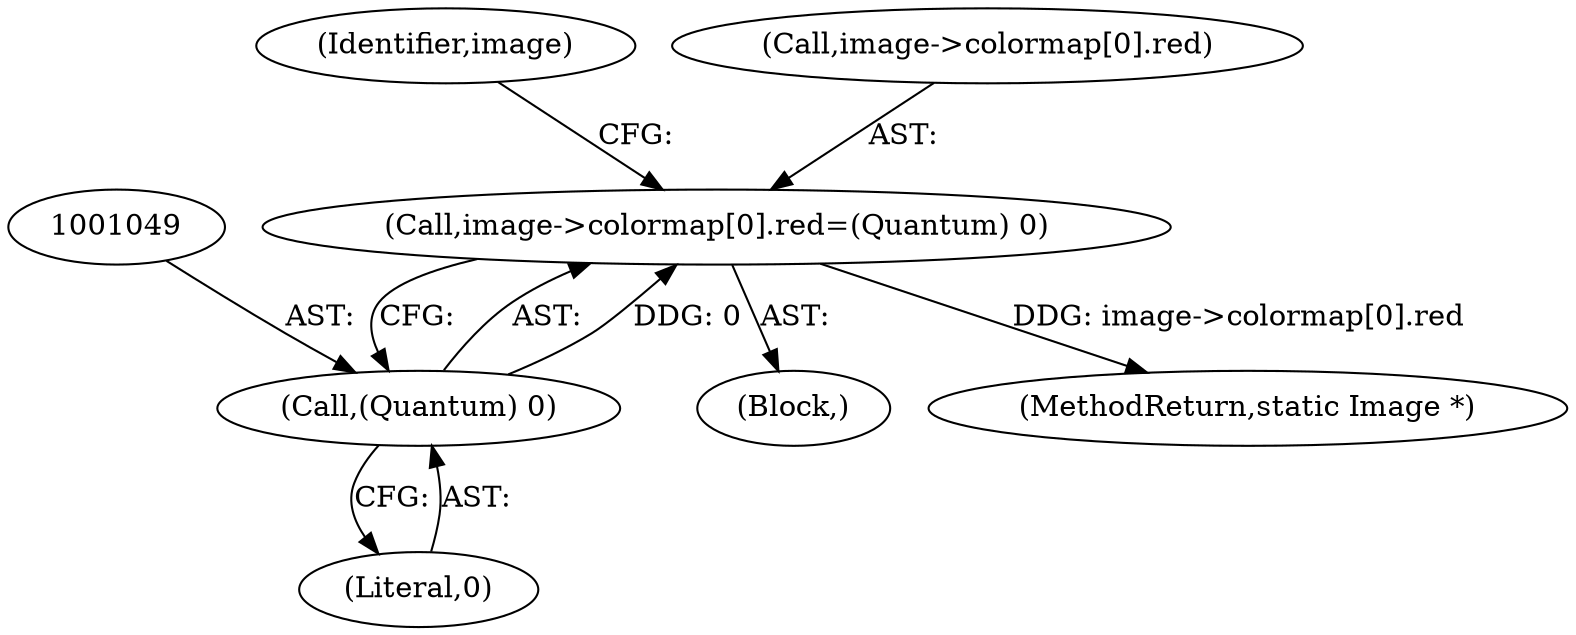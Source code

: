 digraph "0_ImageMagick_f6e9d0d9955e85bdd7540b251cd50d598dacc5e6_44@array" {
"1001040" [label="(Call,image->colormap[0].red=(Quantum) 0)"];
"1001048" [label="(Call,(Quantum) 0)"];
"1001039" [label="(Block,)"];
"1001917" [label="(MethodReturn,static Image *)"];
"1001055" [label="(Identifier,image)"];
"1001048" [label="(Call,(Quantum) 0)"];
"1001041" [label="(Call,image->colormap[0].red)"];
"1001040" [label="(Call,image->colormap[0].red=(Quantum) 0)"];
"1001050" [label="(Literal,0)"];
"1001040" -> "1001039"  [label="AST: "];
"1001040" -> "1001048"  [label="CFG: "];
"1001041" -> "1001040"  [label="AST: "];
"1001048" -> "1001040"  [label="AST: "];
"1001055" -> "1001040"  [label="CFG: "];
"1001040" -> "1001917"  [label="DDG: image->colormap[0].red"];
"1001048" -> "1001040"  [label="DDG: 0"];
"1001048" -> "1001050"  [label="CFG: "];
"1001049" -> "1001048"  [label="AST: "];
"1001050" -> "1001048"  [label="AST: "];
}
